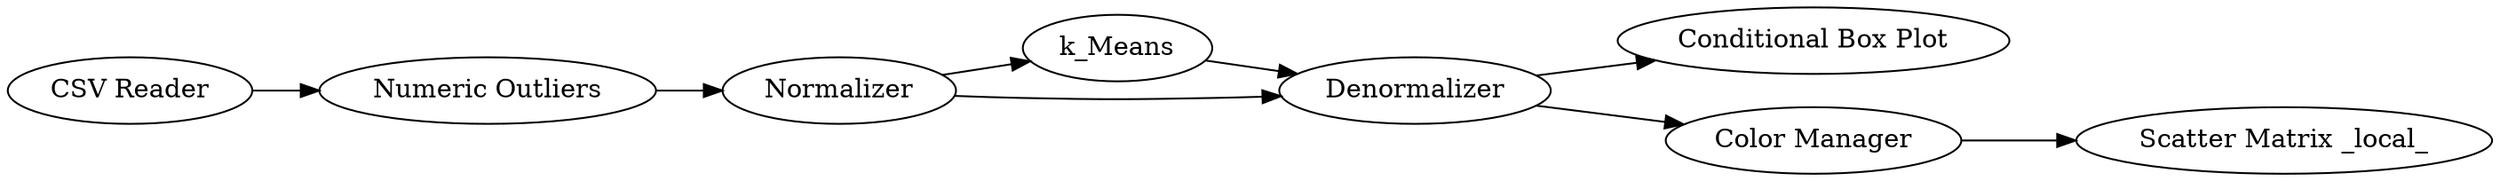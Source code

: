 digraph {
	"4286431105747216572_6" [label=k_Means]
	"4286431105747216572_11" [label="Scatter Matrix _local_"]
	"4286431105747216572_7" [label="Conditional Box Plot"]
	"4286431105747216572_10" [label="Color Manager"]
	"4286431105747216572_1" [label="CSV Reader"]
	"4286431105747216572_9" [label=Denormalizer]
	"4286431105747216572_3" [label="Numeric Outliers"]
	"4286431105747216572_5" [label=Normalizer]
	"4286431105747216572_10" -> "4286431105747216572_11"
	"4286431105747216572_5" -> "4286431105747216572_9"
	"4286431105747216572_3" -> "4286431105747216572_5"
	"4286431105747216572_9" -> "4286431105747216572_10"
	"4286431105747216572_6" -> "4286431105747216572_9"
	"4286431105747216572_9" -> "4286431105747216572_7"
	"4286431105747216572_5" -> "4286431105747216572_6"
	"4286431105747216572_1" -> "4286431105747216572_3"
	rankdir=LR
}
